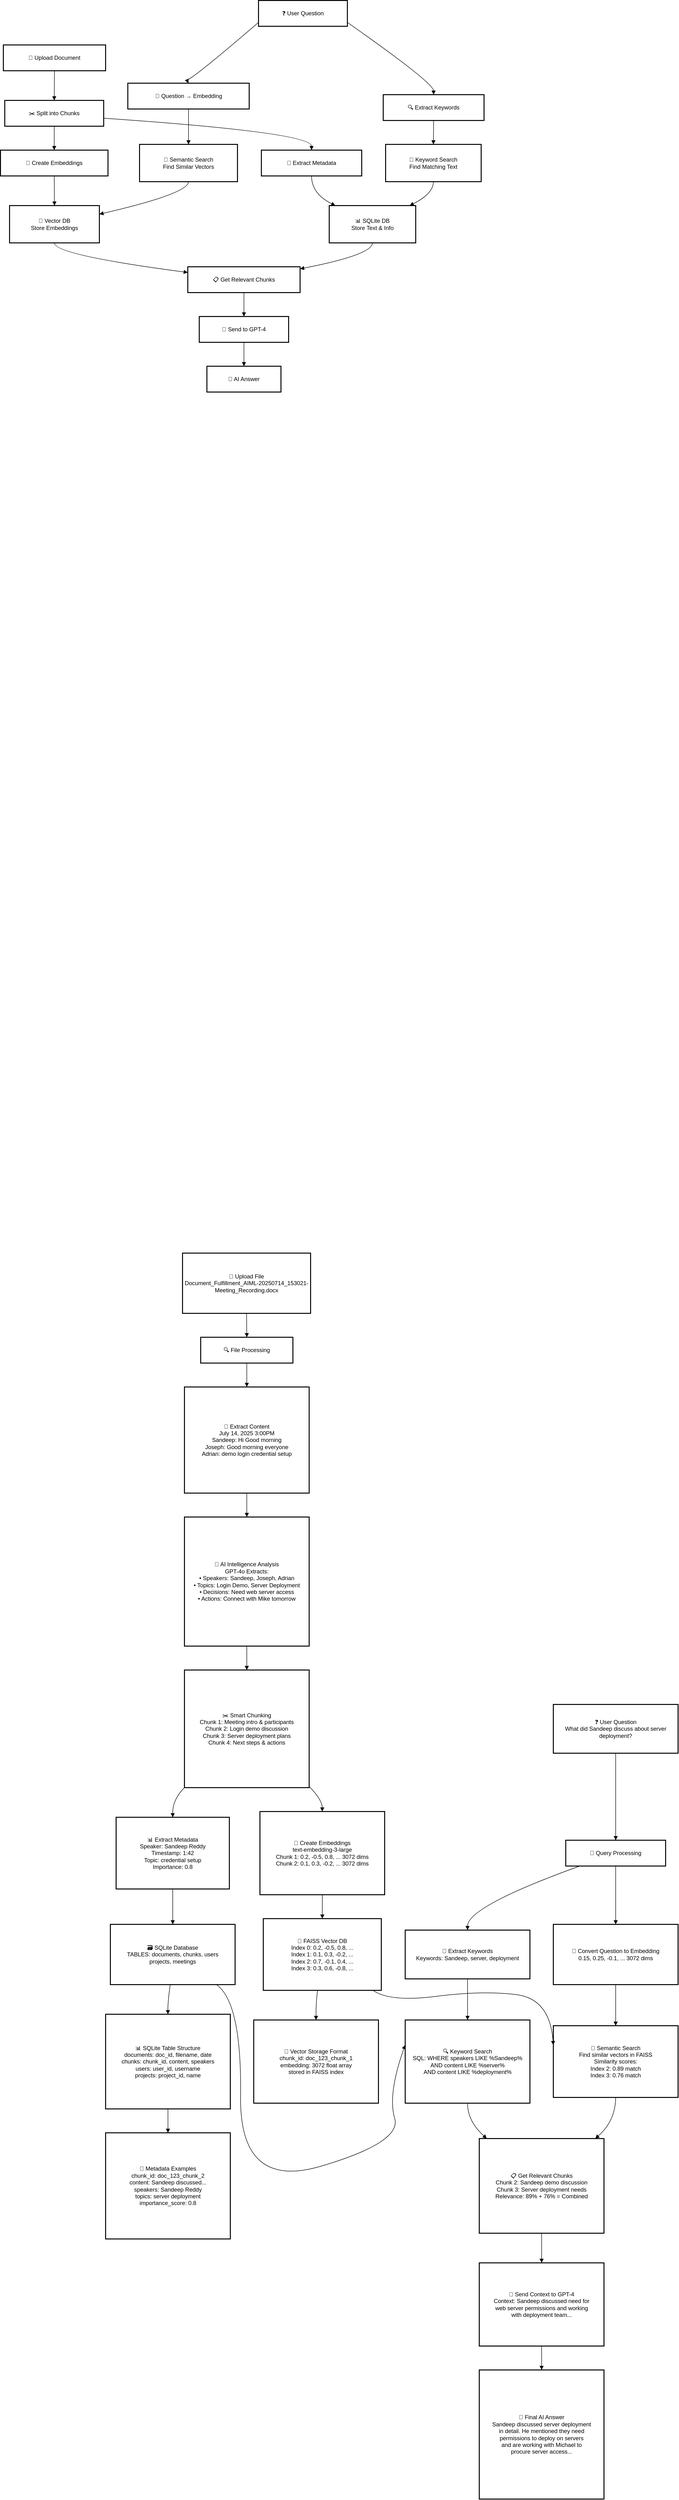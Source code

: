 <mxfile version="28.0.6">
  <diagram name="Page-1" id="dNexivRIRerIetUOME7C">
    <mxGraphModel dx="2731" dy="1483" grid="1" gridSize="10" guides="1" tooltips="1" connect="1" arrows="1" fold="1" page="1" pageScale="1" pageWidth="850" pageHeight="1100" math="0" shadow="0">
      <root>
        <mxCell id="0" />
        <mxCell id="1" parent="0" />
        <mxCell id="QTvINZVqVtcmQqM9YdQn-1" value="📄 Upload Document" style="whiteSpace=wrap;strokeWidth=2;" vertex="1" parent="1">
          <mxGeometry x="316" y="203" width="214" height="54" as="geometry" />
        </mxCell>
        <mxCell id="QTvINZVqVtcmQqM9YdQn-2" value="✂️ Split into Chunks" style="whiteSpace=wrap;strokeWidth=2;" vertex="1" parent="1">
          <mxGeometry x="319" y="319" width="207" height="54" as="geometry" />
        </mxCell>
        <mxCell id="QTvINZVqVtcmQqM9YdQn-3" value="🔢 Create Embeddings" style="whiteSpace=wrap;strokeWidth=2;" vertex="1" parent="1">
          <mxGeometry x="310" y="423" width="225" height="54" as="geometry" />
        </mxCell>
        <mxCell id="QTvINZVqVtcmQqM9YdQn-4" value="📝 Extract Metadata" style="whiteSpace=wrap;strokeWidth=2;" vertex="1" parent="1">
          <mxGeometry x="856" y="423" width="210" height="54" as="geometry" />
        </mxCell>
        <mxCell id="QTvINZVqVtcmQqM9YdQn-5" value="🧠 Vector DB&#xa;Store Embeddings" style="whiteSpace=wrap;strokeWidth=2;" vertex="1" parent="1">
          <mxGeometry x="329" y="539" width="188" height="78" as="geometry" />
        </mxCell>
        <mxCell id="QTvINZVqVtcmQqM9YdQn-6" value="📊 SQLite DB&#xa;Store Text &amp; Info" style="whiteSpace=wrap;strokeWidth=2;" vertex="1" parent="1">
          <mxGeometry x="998" y="539" width="181" height="78" as="geometry" />
        </mxCell>
        <mxCell id="QTvINZVqVtcmQqM9YdQn-7" value="❓ User Question" style="whiteSpace=wrap;strokeWidth=2;" vertex="1" parent="1">
          <mxGeometry x="850" y="110" width="186" height="54" as="geometry" />
        </mxCell>
        <mxCell id="QTvINZVqVtcmQqM9YdQn-8" value="🔢 Question → Embedding" style="whiteSpace=wrap;strokeWidth=2;" vertex="1" parent="1">
          <mxGeometry x="576.5" y="283" width="254" height="54" as="geometry" />
        </mxCell>
        <mxCell id="QTvINZVqVtcmQqM9YdQn-9" value="🔍 Extract Keywords" style="whiteSpace=wrap;strokeWidth=2;" vertex="1" parent="1">
          <mxGeometry x="1111" y="307" width="211" height="54" as="geometry" />
        </mxCell>
        <mxCell id="QTvINZVqVtcmQqM9YdQn-10" value="🎯 Semantic Search&#xa;Find Similar Vectors" style="whiteSpace=wrap;strokeWidth=2;" vertex="1" parent="1">
          <mxGeometry x="601" y="411" width="205" height="78" as="geometry" />
        </mxCell>
        <mxCell id="QTvINZVqVtcmQqM9YdQn-11" value="📝 Keyword Search&#xa;Find Matching Text" style="whiteSpace=wrap;strokeWidth=2;" vertex="1" parent="1">
          <mxGeometry x="1116" y="411" width="200" height="78" as="geometry" />
        </mxCell>
        <mxCell id="QTvINZVqVtcmQqM9YdQn-12" value="📋 Get Relevant Chunks" style="whiteSpace=wrap;strokeWidth=2;" vertex="1" parent="1">
          <mxGeometry x="702" y="667" width="235" height="54" as="geometry" />
        </mxCell>
        <mxCell id="QTvINZVqVtcmQqM9YdQn-13" value="🤖 Send to GPT-4" style="whiteSpace=wrap;strokeWidth=2;" vertex="1" parent="1">
          <mxGeometry x="726" y="771" width="187" height="54" as="geometry" />
        </mxCell>
        <mxCell id="QTvINZVqVtcmQqM9YdQn-14" value="💬 AI Answer" style="whiteSpace=wrap;strokeWidth=2;" vertex="1" parent="1">
          <mxGeometry x="742" y="875" width="155" height="54" as="geometry" />
        </mxCell>
        <mxCell id="QTvINZVqVtcmQqM9YdQn-15" value="" style="curved=1;startArrow=none;endArrow=block;exitX=0.5;exitY=1;entryX=0.5;entryY=0;rounded=0;" edge="1" parent="1" source="QTvINZVqVtcmQqM9YdQn-1" target="QTvINZVqVtcmQqM9YdQn-2">
          <mxGeometry relative="1" as="geometry">
            <Array as="points" />
          </mxGeometry>
        </mxCell>
        <mxCell id="QTvINZVqVtcmQqM9YdQn-16" value="" style="curved=1;startArrow=none;endArrow=block;exitX=0.5;exitY=1;entryX=0.5;entryY=0;rounded=0;" edge="1" parent="1" source="QTvINZVqVtcmQqM9YdQn-2" target="QTvINZVqVtcmQqM9YdQn-3">
          <mxGeometry relative="1" as="geometry">
            <Array as="points" />
          </mxGeometry>
        </mxCell>
        <mxCell id="QTvINZVqVtcmQqM9YdQn-17" value="" style="curved=1;startArrow=none;endArrow=block;exitX=1;exitY=0.69;entryX=0.5;entryY=0;rounded=0;" edge="1" parent="1" source="QTvINZVqVtcmQqM9YdQn-2" target="QTvINZVqVtcmQqM9YdQn-4">
          <mxGeometry relative="1" as="geometry">
            <Array as="points">
              <mxPoint x="961" y="386" />
            </Array>
          </mxGeometry>
        </mxCell>
        <mxCell id="QTvINZVqVtcmQqM9YdQn-18" value="" style="curved=1;startArrow=none;endArrow=block;exitX=0.5;exitY=1;entryX=0.5;entryY=0;rounded=0;" edge="1" parent="1" source="QTvINZVqVtcmQqM9YdQn-3" target="QTvINZVqVtcmQqM9YdQn-5">
          <mxGeometry relative="1" as="geometry">
            <Array as="points" />
          </mxGeometry>
        </mxCell>
        <mxCell id="QTvINZVqVtcmQqM9YdQn-19" value="" style="curved=1;startArrow=none;endArrow=block;exitX=0.5;exitY=1;entryX=0.07;entryY=0;rounded=0;" edge="1" parent="1" source="QTvINZVqVtcmQqM9YdQn-4" target="QTvINZVqVtcmQqM9YdQn-6">
          <mxGeometry relative="1" as="geometry">
            <Array as="points">
              <mxPoint x="961" y="514" />
            </Array>
          </mxGeometry>
        </mxCell>
        <mxCell id="QTvINZVqVtcmQqM9YdQn-20" value="" style="curved=1;startArrow=none;endArrow=block;exitX=0;exitY=0.85;entryX=0.5;entryY=0;rounded=0;" edge="1" parent="1" source="QTvINZVqVtcmQqM9YdQn-7" target="QTvINZVqVtcmQqM9YdQn-8">
          <mxGeometry relative="1" as="geometry">
            <Array as="points">
              <mxPoint x="703" y="282" />
            </Array>
          </mxGeometry>
        </mxCell>
        <mxCell id="QTvINZVqVtcmQqM9YdQn-21" value="" style="curved=1;startArrow=none;endArrow=block;exitX=1;exitY=0.85;entryX=0.5;entryY=0;rounded=0;" edge="1" parent="1" source="QTvINZVqVtcmQqM9YdQn-7" target="QTvINZVqVtcmQqM9YdQn-9">
          <mxGeometry relative="1" as="geometry">
            <Array as="points">
              <mxPoint x="1216" y="282" />
            </Array>
          </mxGeometry>
        </mxCell>
        <mxCell id="QTvINZVqVtcmQqM9YdQn-22" value="" style="curved=1;startArrow=none;endArrow=block;exitX=0.5;exitY=1;entryX=0.5;entryY=0;rounded=0;" edge="1" parent="1" source="QTvINZVqVtcmQqM9YdQn-8" target="QTvINZVqVtcmQqM9YdQn-10">
          <mxGeometry relative="1" as="geometry">
            <Array as="points" />
          </mxGeometry>
        </mxCell>
        <mxCell id="QTvINZVqVtcmQqM9YdQn-23" value="" style="curved=1;startArrow=none;endArrow=block;exitX=0.5;exitY=1;entryX=0.5;entryY=0;rounded=0;" edge="1" parent="1" source="QTvINZVqVtcmQqM9YdQn-9" target="QTvINZVqVtcmQqM9YdQn-11">
          <mxGeometry relative="1" as="geometry">
            <Array as="points" />
          </mxGeometry>
        </mxCell>
        <mxCell id="QTvINZVqVtcmQqM9YdQn-24" value="" style="curved=1;startArrow=none;endArrow=block;exitX=0.5;exitY=1;entryX=1;entryY=0.23;rounded=0;" edge="1" parent="1" source="QTvINZVqVtcmQqM9YdQn-10" target="QTvINZVqVtcmQqM9YdQn-5">
          <mxGeometry relative="1" as="geometry">
            <Array as="points">
              <mxPoint x="703" y="514" />
            </Array>
          </mxGeometry>
        </mxCell>
        <mxCell id="QTvINZVqVtcmQqM9YdQn-25" value="" style="curved=1;startArrow=none;endArrow=block;exitX=0.5;exitY=1;entryX=0.93;entryY=0;rounded=0;" edge="1" parent="1" source="QTvINZVqVtcmQqM9YdQn-11" target="QTvINZVqVtcmQqM9YdQn-6">
          <mxGeometry relative="1" as="geometry">
            <Array as="points">
              <mxPoint x="1216" y="514" />
            </Array>
          </mxGeometry>
        </mxCell>
        <mxCell id="QTvINZVqVtcmQqM9YdQn-26" value="" style="curved=1;startArrow=none;endArrow=block;exitX=0.5;exitY=1;entryX=0;entryY=0.22;rounded=0;" edge="1" parent="1" source="QTvINZVqVtcmQqM9YdQn-5" target="QTvINZVqVtcmQqM9YdQn-12">
          <mxGeometry relative="1" as="geometry">
            <Array as="points">
              <mxPoint x="422" y="642" />
            </Array>
          </mxGeometry>
        </mxCell>
        <mxCell id="QTvINZVqVtcmQqM9YdQn-27" value="" style="curved=1;startArrow=none;endArrow=block;exitX=0.5;exitY=1;entryX=1;entryY=0.08;rounded=0;" edge="1" parent="1" source="QTvINZVqVtcmQqM9YdQn-6" target="QTvINZVqVtcmQqM9YdQn-12">
          <mxGeometry relative="1" as="geometry">
            <Array as="points">
              <mxPoint x="1088" y="642" />
            </Array>
          </mxGeometry>
        </mxCell>
        <mxCell id="QTvINZVqVtcmQqM9YdQn-28" value="" style="curved=1;startArrow=none;endArrow=block;exitX=0.5;exitY=1;entryX=0.5;entryY=0;rounded=0;" edge="1" parent="1" source="QTvINZVqVtcmQqM9YdQn-12" target="QTvINZVqVtcmQqM9YdQn-13">
          <mxGeometry relative="1" as="geometry">
            <Array as="points" />
          </mxGeometry>
        </mxCell>
        <mxCell id="QTvINZVqVtcmQqM9YdQn-29" value="" style="curved=1;startArrow=none;endArrow=block;exitX=0.5;exitY=1;entryX=0.5;entryY=0;rounded=0;" edge="1" parent="1" source="QTvINZVqVtcmQqM9YdQn-13" target="QTvINZVqVtcmQqM9YdQn-14">
          <mxGeometry relative="1" as="geometry">
            <Array as="points" />
          </mxGeometry>
        </mxCell>
        <mxCell id="QTvINZVqVtcmQqM9YdQn-73" value="📄 Upload File&#xa;Document_Fulfillment_AIML-20250714_153021-Meeting_Recording.docx" style="whiteSpace=wrap;strokeWidth=2;" vertex="1" parent="1">
          <mxGeometry x="691" y="2730" width="268" height="126" as="geometry" />
        </mxCell>
        <mxCell id="QTvINZVqVtcmQqM9YdQn-74" value="🔍 File Processing" style="whiteSpace=wrap;strokeWidth=2;" vertex="1" parent="1">
          <mxGeometry x="729" y="2906" width="193" height="54" as="geometry" />
        </mxCell>
        <mxCell id="QTvINZVqVtcmQqM9YdQn-75" value="📝 Extract Content&#xa;July 14, 2025 3:00PM&#xa;Sandeep: Hi Good morning&#xa;Joseph: Good morning everyone&#xa;Adrian: demo login credential setup" style="whiteSpace=wrap;strokeWidth=2;" vertex="1" parent="1">
          <mxGeometry x="695" y="3010" width="261" height="222" as="geometry" />
        </mxCell>
        <mxCell id="QTvINZVqVtcmQqM9YdQn-76" value="🧠 AI Intelligence Analysis&#xa;GPT-4o Extracts:&#xa;• Speakers: Sandeep, Joseph, Adrian&#xa;• Topics: Login Demo, Server Deployment&#xa;• Decisions: Need web server access&#xa;• Actions: Connect with Mike tomorrow" style="whiteSpace=wrap;strokeWidth=2;" vertex="1" parent="1">
          <mxGeometry x="695" y="3282" width="261" height="270" as="geometry" />
        </mxCell>
        <mxCell id="QTvINZVqVtcmQqM9YdQn-77" value="✂️ Smart Chunking&#xa;Chunk 1: Meeting intro &amp; participants&#xa;Chunk 2: Login demo discussion&#xa;Chunk 3: Server deployment plans&#xa;Chunk 4: Next steps &amp; actions" style="whiteSpace=wrap;strokeWidth=2;" vertex="1" parent="1">
          <mxGeometry x="695" y="3602" width="261" height="246" as="geometry" />
        </mxCell>
        <mxCell id="QTvINZVqVtcmQqM9YdQn-78" value="🔢 Create Embeddings&#xa;text-embedding-3-large&#xa;Chunk 1: 0.2, -0.5, 0.8, ... 3072 dims&#xa;Chunk 2: 0.1, 0.3, -0.2, ... 3072 dims" style="whiteSpace=wrap;strokeWidth=2;" vertex="1" parent="1">
          <mxGeometry x="853" y="3898" width="261" height="174" as="geometry" />
        </mxCell>
        <mxCell id="QTvINZVqVtcmQqM9YdQn-79" value="📊 Extract Metadata&#xa;Speaker: Sandeep Reddy&#xa;Timestamp: 1:42&#xa;Topic: credential setup&#xa;Importance: 0.8" style="whiteSpace=wrap;strokeWidth=2;" vertex="1" parent="1">
          <mxGeometry x="552" y="3910" width="237" height="150" as="geometry" />
        </mxCell>
        <mxCell id="QTvINZVqVtcmQqM9YdQn-80" value="🧠 FAISS Vector DB&#xa;Index 0: 0.2, -0.5, 0.8, ...&#xa;Index 1: 0.1, 0.3, -0.2, ...&#xa;Index 2: 0.7, -0.1, 0.4, ...&#xa;Index 3: 0.3, 0.6, -0.8, ..." style="whiteSpace=wrap;strokeWidth=2;" vertex="1" parent="1">
          <mxGeometry x="860" y="4122" width="247" height="150" as="geometry" />
        </mxCell>
        <mxCell id="QTvINZVqVtcmQqM9YdQn-81" value="🗃️ SQLite Database&#xa;TABLES: documents, chunks, users&#xa;projects, meetings" style="whiteSpace=wrap;strokeWidth=2;" vertex="1" parent="1">
          <mxGeometry x="540" y="4134" width="261" height="126" as="geometry" />
        </mxCell>
        <mxCell id="QTvINZVqVtcmQqM9YdQn-82" value="❓ User Question&#xa;What did Sandeep discuss about server deployment?" style="whiteSpace=wrap;strokeWidth=2;" vertex="1" parent="1">
          <mxGeometry x="1467" y="3674" width="261" height="102" as="geometry" />
        </mxCell>
        <mxCell id="QTvINZVqVtcmQqM9YdQn-83" value="🔄 Query Processing" style="whiteSpace=wrap;strokeWidth=2;" vertex="1" parent="1">
          <mxGeometry x="1493" y="3958" width="209" height="54" as="geometry" />
        </mxCell>
        <mxCell id="QTvINZVqVtcmQqM9YdQn-84" value="🔢 Convert Question to Embedding&#xa;0.15, 0.25, -0.1, ... 3072 dims" style="whiteSpace=wrap;strokeWidth=2;" vertex="1" parent="1">
          <mxGeometry x="1467" y="4134" width="261" height="126" as="geometry" />
        </mxCell>
        <mxCell id="QTvINZVqVtcmQqM9YdQn-85" value="📝 Extract Keywords&#xa;Keywords: Sandeep, server, deployment" style="whiteSpace=wrap;strokeWidth=2;" vertex="1" parent="1">
          <mxGeometry x="1157" y="4146" width="261" height="102" as="geometry" />
        </mxCell>
        <mxCell id="QTvINZVqVtcmQqM9YdQn-86" value="🎯 Semantic Search&#xa;Find similar vectors in FAISS&#xa;Similarity scores:&#xa;Index 2: 0.89 match&#xa;Index 3: 0.76 match" style="whiteSpace=wrap;strokeWidth=2;" vertex="1" parent="1">
          <mxGeometry x="1467" y="4346" width="261" height="150" as="geometry" />
        </mxCell>
        <mxCell id="QTvINZVqVtcmQqM9YdQn-87" value="🔍 Keyword Search&#xa;SQL: WHERE speakers LIKE %Sandeep%&#xa;AND content LIKE %server%&#xa;AND content LIKE %deployment%" style="whiteSpace=wrap;strokeWidth=2;" vertex="1" parent="1">
          <mxGeometry x="1157" y="4334" width="261" height="174" as="geometry" />
        </mxCell>
        <mxCell id="QTvINZVqVtcmQqM9YdQn-88" value="📋 Get Relevant Chunks&#xa;Chunk 2: Sandeep demo discussion&#xa;Chunk 3: Server deployment needs&#xa;Relevance: 89% + 76% = Combined" style="whiteSpace=wrap;strokeWidth=2;" vertex="1" parent="1">
          <mxGeometry x="1312" y="4582" width="261" height="198" as="geometry" />
        </mxCell>
        <mxCell id="QTvINZVqVtcmQqM9YdQn-89" value="🤖 Send Context to GPT-4&#xa;Context: Sandeep discussed need for&#xa;web server permissions and working&#xa;with deployment team..." style="whiteSpace=wrap;strokeWidth=2;" vertex="1" parent="1">
          <mxGeometry x="1312" y="4842" width="261" height="174" as="geometry" />
        </mxCell>
        <mxCell id="QTvINZVqVtcmQqM9YdQn-90" value="💬 Final AI Answer&#xa;Sandeep discussed server deployment&#xa;in detail. He mentioned they need&#xa;permissions to deploy on servers&#xa;and are working with Michael to&#xa;procure server access..." style="whiteSpace=wrap;strokeWidth=2;" vertex="1" parent="1">
          <mxGeometry x="1312" y="5066" width="261" height="270" as="geometry" />
        </mxCell>
        <mxCell id="QTvINZVqVtcmQqM9YdQn-91" value="📊 SQLite Table Structure&#xa;documents: doc_id, filename, date&#xa;chunks: chunk_id, content, speakers&#xa;users: user_id, username&#xa;projects: project_id, name" style="whiteSpace=wrap;strokeWidth=2;" vertex="1" parent="1">
          <mxGeometry x="530" y="4322" width="261" height="198" as="geometry" />
        </mxCell>
        <mxCell id="QTvINZVqVtcmQqM9YdQn-92" value="🔢 Vector Storage Format&#xa;chunk_id: doc_123_chunk_1&#xa;embedding: 3072 float array&#xa;stored in FAISS index" style="whiteSpace=wrap;strokeWidth=2;" vertex="1" parent="1">
          <mxGeometry x="840" y="4334" width="261" height="174" as="geometry" />
        </mxCell>
        <mxCell id="QTvINZVqVtcmQqM9YdQn-93" value="📝 Metadata Examples&#xa;chunk_id: doc_123_chunk_2&#xa;content: Sandeep discussed...&#xa;speakers: Sandeep Reddy&#xa;topics: server deployment&#xa;importance_score: 0.8" style="whiteSpace=wrap;strokeWidth=2;" vertex="1" parent="1">
          <mxGeometry x="530" y="4570" width="261" height="222" as="geometry" />
        </mxCell>
        <mxCell id="QTvINZVqVtcmQqM9YdQn-94" value="" style="curved=1;startArrow=none;endArrow=block;exitX=0.5;exitY=1;entryX=0.5;entryY=0;rounded=0;" edge="1" parent="1" source="QTvINZVqVtcmQqM9YdQn-73" target="QTvINZVqVtcmQqM9YdQn-74">
          <mxGeometry relative="1" as="geometry">
            <Array as="points" />
          </mxGeometry>
        </mxCell>
        <mxCell id="QTvINZVqVtcmQqM9YdQn-95" value="" style="curved=1;startArrow=none;endArrow=block;exitX=0.5;exitY=1;entryX=0.5;entryY=0;rounded=0;" edge="1" parent="1" source="QTvINZVqVtcmQqM9YdQn-74" target="QTvINZVqVtcmQqM9YdQn-75">
          <mxGeometry relative="1" as="geometry">
            <Array as="points" />
          </mxGeometry>
        </mxCell>
        <mxCell id="QTvINZVqVtcmQqM9YdQn-96" value="" style="curved=1;startArrow=none;endArrow=block;exitX=0.5;exitY=1;entryX=0.5;entryY=0;rounded=0;" edge="1" parent="1" source="QTvINZVqVtcmQqM9YdQn-75" target="QTvINZVqVtcmQqM9YdQn-76">
          <mxGeometry relative="1" as="geometry">
            <Array as="points" />
          </mxGeometry>
        </mxCell>
        <mxCell id="QTvINZVqVtcmQqM9YdQn-97" value="" style="curved=1;startArrow=none;endArrow=block;exitX=0.5;exitY=1;entryX=0.5;entryY=0;rounded=0;" edge="1" parent="1" source="QTvINZVqVtcmQqM9YdQn-76" target="QTvINZVqVtcmQqM9YdQn-77">
          <mxGeometry relative="1" as="geometry">
            <Array as="points" />
          </mxGeometry>
        </mxCell>
        <mxCell id="QTvINZVqVtcmQqM9YdQn-98" value="" style="curved=1;startArrow=none;endArrow=block;exitX=1;exitY=0.99;entryX=0.5;entryY=0;rounded=0;" edge="1" parent="1" source="QTvINZVqVtcmQqM9YdQn-77" target="QTvINZVqVtcmQqM9YdQn-78">
          <mxGeometry relative="1" as="geometry">
            <Array as="points">
              <mxPoint x="983" y="3873" />
            </Array>
          </mxGeometry>
        </mxCell>
        <mxCell id="QTvINZVqVtcmQqM9YdQn-99" value="" style="curved=1;startArrow=none;endArrow=block;exitX=0;exitY=1;entryX=0.5;entryY=0;rounded=0;" edge="1" parent="1" source="QTvINZVqVtcmQqM9YdQn-77" target="QTvINZVqVtcmQqM9YdQn-79">
          <mxGeometry relative="1" as="geometry">
            <Array as="points">
              <mxPoint x="670" y="3873" />
            </Array>
          </mxGeometry>
        </mxCell>
        <mxCell id="QTvINZVqVtcmQqM9YdQn-100" value="" style="curved=1;startArrow=none;endArrow=block;exitX=0.5;exitY=1;entryX=0.5;entryY=0;rounded=0;" edge="1" parent="1" source="QTvINZVqVtcmQqM9YdQn-78" target="QTvINZVqVtcmQqM9YdQn-80">
          <mxGeometry relative="1" as="geometry">
            <Array as="points" />
          </mxGeometry>
        </mxCell>
        <mxCell id="QTvINZVqVtcmQqM9YdQn-101" value="" style="curved=1;startArrow=none;endArrow=block;exitX=0.5;exitY=1;entryX=0.5;entryY=0;rounded=0;" edge="1" parent="1" source="QTvINZVqVtcmQqM9YdQn-79" target="QTvINZVqVtcmQqM9YdQn-81">
          <mxGeometry relative="1" as="geometry">
            <Array as="points" />
          </mxGeometry>
        </mxCell>
        <mxCell id="QTvINZVqVtcmQqM9YdQn-102" value="" style="curved=1;startArrow=none;endArrow=block;exitX=0.5;exitY=1;entryX=0.5;entryY=0;rounded=0;" edge="1" parent="1" source="QTvINZVqVtcmQqM9YdQn-82" target="QTvINZVqVtcmQqM9YdQn-83">
          <mxGeometry relative="1" as="geometry">
            <Array as="points" />
          </mxGeometry>
        </mxCell>
        <mxCell id="QTvINZVqVtcmQqM9YdQn-103" value="" style="curved=1;startArrow=none;endArrow=block;exitX=0.5;exitY=1;entryX=0.5;entryY=0;rounded=0;" edge="1" parent="1" source="QTvINZVqVtcmQqM9YdQn-83" target="QTvINZVqVtcmQqM9YdQn-84">
          <mxGeometry relative="1" as="geometry">
            <Array as="points" />
          </mxGeometry>
        </mxCell>
        <mxCell id="QTvINZVqVtcmQqM9YdQn-104" value="" style="curved=1;startArrow=none;endArrow=block;exitX=0.14;exitY=1;entryX=0.5;entryY=0;rounded=0;" edge="1" parent="1" source="QTvINZVqVtcmQqM9YdQn-83" target="QTvINZVqVtcmQqM9YdQn-85">
          <mxGeometry relative="1" as="geometry">
            <Array as="points">
              <mxPoint x="1287" y="4097" />
            </Array>
          </mxGeometry>
        </mxCell>
        <mxCell id="QTvINZVqVtcmQqM9YdQn-105" value="" style="curved=1;startArrow=none;endArrow=block;exitX=0.5;exitY=1;entryX=0.5;entryY=0;rounded=0;" edge="1" parent="1" source="QTvINZVqVtcmQqM9YdQn-84" target="QTvINZVqVtcmQqM9YdQn-86">
          <mxGeometry relative="1" as="geometry">
            <Array as="points" />
          </mxGeometry>
        </mxCell>
        <mxCell id="QTvINZVqVtcmQqM9YdQn-106" value="" style="curved=1;startArrow=none;endArrow=block;exitX=0.5;exitY=1;entryX=0.5;entryY=0;rounded=0;" edge="1" parent="1" source="QTvINZVqVtcmQqM9YdQn-85" target="QTvINZVqVtcmQqM9YdQn-87">
          <mxGeometry relative="1" as="geometry">
            <Array as="points" />
          </mxGeometry>
        </mxCell>
        <mxCell id="QTvINZVqVtcmQqM9YdQn-107" value="" style="curved=1;startArrow=none;endArrow=block;exitX=0.93;exitY=1;entryX=0;entryY=0.27;rounded=0;" edge="1" parent="1" source="QTvINZVqVtcmQqM9YdQn-80" target="QTvINZVqVtcmQqM9YdQn-86">
          <mxGeometry relative="1" as="geometry">
            <Array as="points">
              <mxPoint x="1125" y="4297" />
              <mxPoint x="1320" y="4272" />
              <mxPoint x="1460" y="4290" />
            </Array>
          </mxGeometry>
        </mxCell>
        <mxCell id="QTvINZVqVtcmQqM9YdQn-108" value="" style="curved=1;startArrow=none;endArrow=block;exitX=0.85;exitY=1;entryX=0;entryY=0.3;rounded=0;" edge="1" parent="1" source="QTvINZVqVtcmQqM9YdQn-81" target="QTvINZVqVtcmQqM9YdQn-87">
          <mxGeometry relative="1" as="geometry">
            <Array as="points">
              <mxPoint x="815" y="4297" />
              <mxPoint x="810" y="4690" />
              <mxPoint x="1150" y="4590" />
              <mxPoint x="1120" y="4490" />
            </Array>
          </mxGeometry>
        </mxCell>
        <mxCell id="QTvINZVqVtcmQqM9YdQn-109" value="" style="curved=1;startArrow=none;endArrow=block;exitX=0.5;exitY=1;entryX=0.93;entryY=0;rounded=0;" edge="1" parent="1" source="QTvINZVqVtcmQqM9YdQn-86" target="QTvINZVqVtcmQqM9YdQn-88">
          <mxGeometry relative="1" as="geometry">
            <Array as="points">
              <mxPoint x="1597" y="4545" />
            </Array>
          </mxGeometry>
        </mxCell>
        <mxCell id="QTvINZVqVtcmQqM9YdQn-110" value="" style="curved=1;startArrow=none;endArrow=block;exitX=0.5;exitY=1;entryX=0.06;entryY=0;rounded=0;" edge="1" parent="1" source="QTvINZVqVtcmQqM9YdQn-87" target="QTvINZVqVtcmQqM9YdQn-88">
          <mxGeometry relative="1" as="geometry">
            <Array as="points">
              <mxPoint x="1287" y="4545" />
            </Array>
          </mxGeometry>
        </mxCell>
        <mxCell id="QTvINZVqVtcmQqM9YdQn-111" value="" style="curved=1;startArrow=none;endArrow=block;exitX=0.5;exitY=1;entryX=0.5;entryY=0;rounded=0;" edge="1" parent="1" source="QTvINZVqVtcmQqM9YdQn-88" target="QTvINZVqVtcmQqM9YdQn-89">
          <mxGeometry relative="1" as="geometry">
            <Array as="points" />
          </mxGeometry>
        </mxCell>
        <mxCell id="QTvINZVqVtcmQqM9YdQn-112" value="" style="curved=1;startArrow=none;endArrow=block;exitX=0.5;exitY=1;entryX=0.5;entryY=0;rounded=0;" edge="1" parent="1" source="QTvINZVqVtcmQqM9YdQn-89" target="QTvINZVqVtcmQqM9YdQn-90">
          <mxGeometry relative="1" as="geometry">
            <Array as="points" />
          </mxGeometry>
        </mxCell>
        <mxCell id="QTvINZVqVtcmQqM9YdQn-113" value="" style="curved=1;startArrow=none;endArrow=block;exitX=0.48;exitY=1;entryX=0.5;entryY=0;rounded=0;" edge="1" parent="1" source="QTvINZVqVtcmQqM9YdQn-81" target="QTvINZVqVtcmQqM9YdQn-91">
          <mxGeometry relative="1" as="geometry">
            <Array as="points">
              <mxPoint x="660" y="4297" />
            </Array>
          </mxGeometry>
        </mxCell>
        <mxCell id="QTvINZVqVtcmQqM9YdQn-114" value="" style="curved=1;startArrow=none;endArrow=block;exitX=0.46;exitY=1;entryX=0.5;entryY=0;rounded=0;" edge="1" parent="1" source="QTvINZVqVtcmQqM9YdQn-80" target="QTvINZVqVtcmQqM9YdQn-92">
          <mxGeometry relative="1" as="geometry">
            <Array as="points">
              <mxPoint x="970" y="4297" />
            </Array>
          </mxGeometry>
        </mxCell>
        <mxCell id="QTvINZVqVtcmQqM9YdQn-115" value="" style="curved=1;startArrow=none;endArrow=block;exitX=0.5;exitY=1;entryX=0.5;entryY=0;rounded=0;" edge="1" parent="1" source="QTvINZVqVtcmQqM9YdQn-91" target="QTvINZVqVtcmQqM9YdQn-93">
          <mxGeometry relative="1" as="geometry">
            <Array as="points" />
          </mxGeometry>
        </mxCell>
      </root>
    </mxGraphModel>
  </diagram>
</mxfile>
